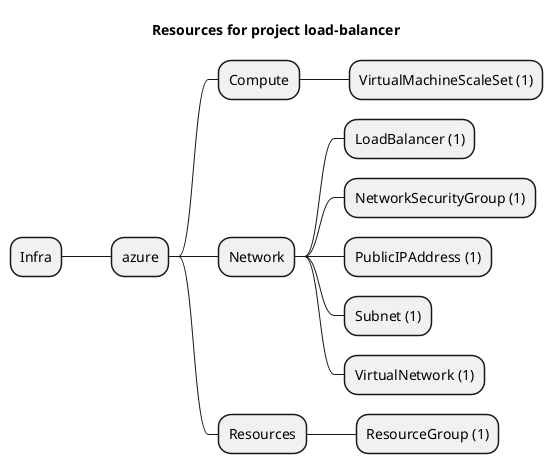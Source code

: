 @startmindmap
title Resources for project load-balancer
skinparam monochrome true
+ Infra
++ azure
+++ Compute
++++ VirtualMachineScaleSet (1)
+++ Network
++++ LoadBalancer (1)
++++ NetworkSecurityGroup (1)
++++ PublicIPAddress (1)
++++ Subnet (1)
++++ VirtualNetwork (1)
+++ Resources
++++ ResourceGroup (1)
@endmindmap